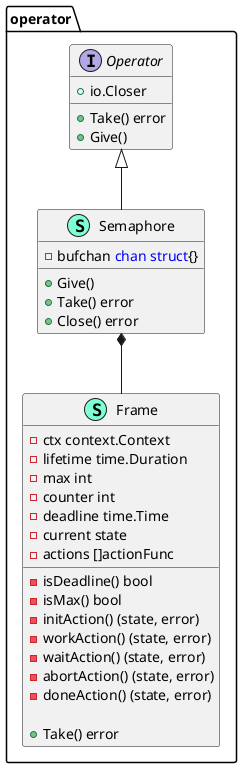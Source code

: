 @startuml
namespace operator {
    class Frame << (S,Aquamarine) >> {
        - ctx context.Context
        - lifetime time.Duration
        - max int
        - counter int
        - deadline time.Time
        - current state
        - actions []actionFunc

        - isDeadline() bool
        - isMax() bool
        - initAction() (state, error)
        - workAction() (state, error)
        - waitAction() (state, error)
        - abortAction() (state, error)
        - doneAction() (state, error)

        + Take() error

    }
    interface Operator  {
        + io.Closer
        + Take() error
        + Give() 

    }
    class Semaphore << (S,Aquamarine) >> {
        - bufchan <font color=blue>chan</font> <font color=blue>struct</font>{}

        + Give() 
        + Take() error
        + Close() error

    }
}
"operator.Semaphore" *-- "operator.Frame"
"operator.Operator" <|-- "operator.Semaphore"

@enduml
